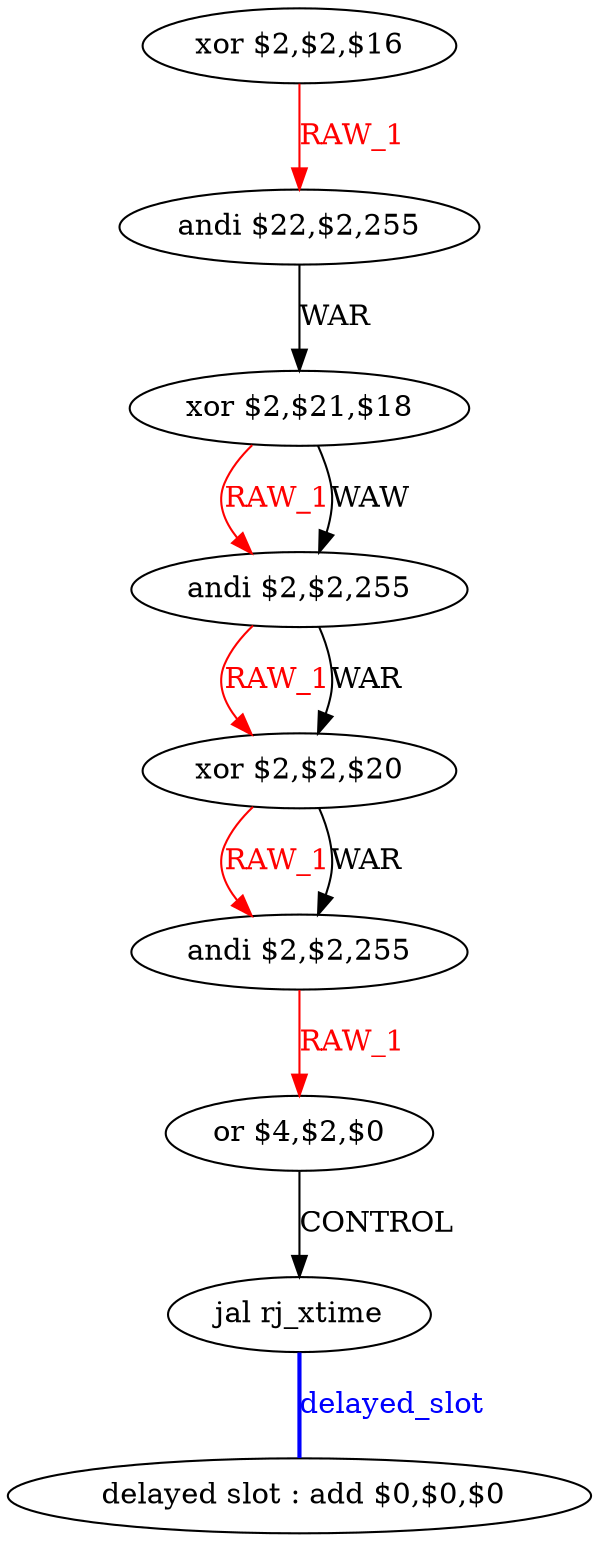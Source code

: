 digraph G1 {
node [shape = ellipse];
i8 [label = " delayed slot : add $0,$0,$0"] ;
i7 ->  i8 [style = bold, dir= none, fontcolor = blue, color = blue, label= "delayed_slot"];
i7 [label = "jal rj_xtime"] ;
i0 [label = "xor $2,$2,$16"] ;
i0 ->  i1 [color = red, fontcolor = red, label= "RAW_1"];
i1 [label = "andi $22,$2,255"] ;
i1 ->  i2 [label= "WAR"];
i2 [label = "xor $2,$21,$18"] ;
i2 ->  i3 [color = red, fontcolor = red, label= "RAW_1"];
i2 ->  i3 [label= "WAW"];
i3 [label = "andi $2,$2,255"] ;
i3 ->  i4 [color = red, fontcolor = red, label= "RAW_1"];
i3 ->  i4 [label= "WAR"];
i4 [label = "xor $2,$2,$20"] ;
i4 ->  i5 [color = red, fontcolor = red, label= "RAW_1"];
i4 ->  i5 [label= "WAR"];
i5 [label = "andi $2,$2,255"] ;
i5 ->  i6 [color = red, fontcolor = red, label= "RAW_1"];
i6 [label = "or $4,$2,$0"] ;
i6 ->  i7 [label= "CONTROL"];
}
